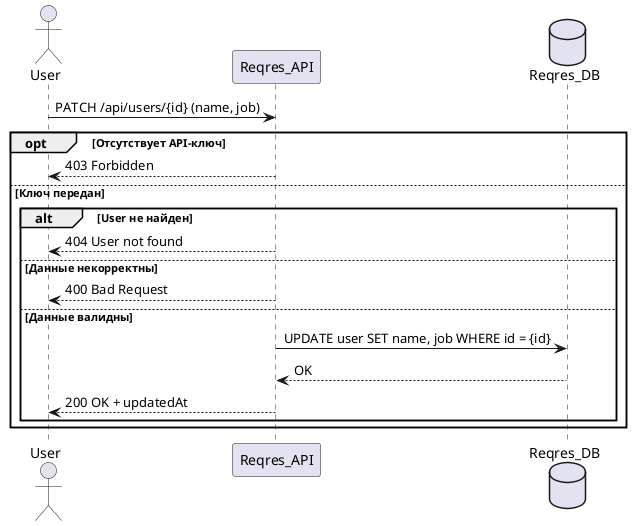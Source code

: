 @startuml
actor User
participant Reqres_API
database Reqres_DB

User -> Reqres_API: PATCH /api/users/{id} (name, job)

opt Отсутствует API-ключ
    Reqres_API --> User: 403 Forbidden
else Ключ передан
    alt User не найден 
        Reqres_API --> User: 404 User not found
    else Данные некорректны
        Reqres_API --> User: 400 Bad Request
    else Данные валидны
        Reqres_API -> Reqres_DB: UPDATE user SET name, job WHERE id = {id}
        Reqres_DB --> Reqres_API: OK
        Reqres_API --> User: 200 OK + updatedAt
    end
end
@enduml
